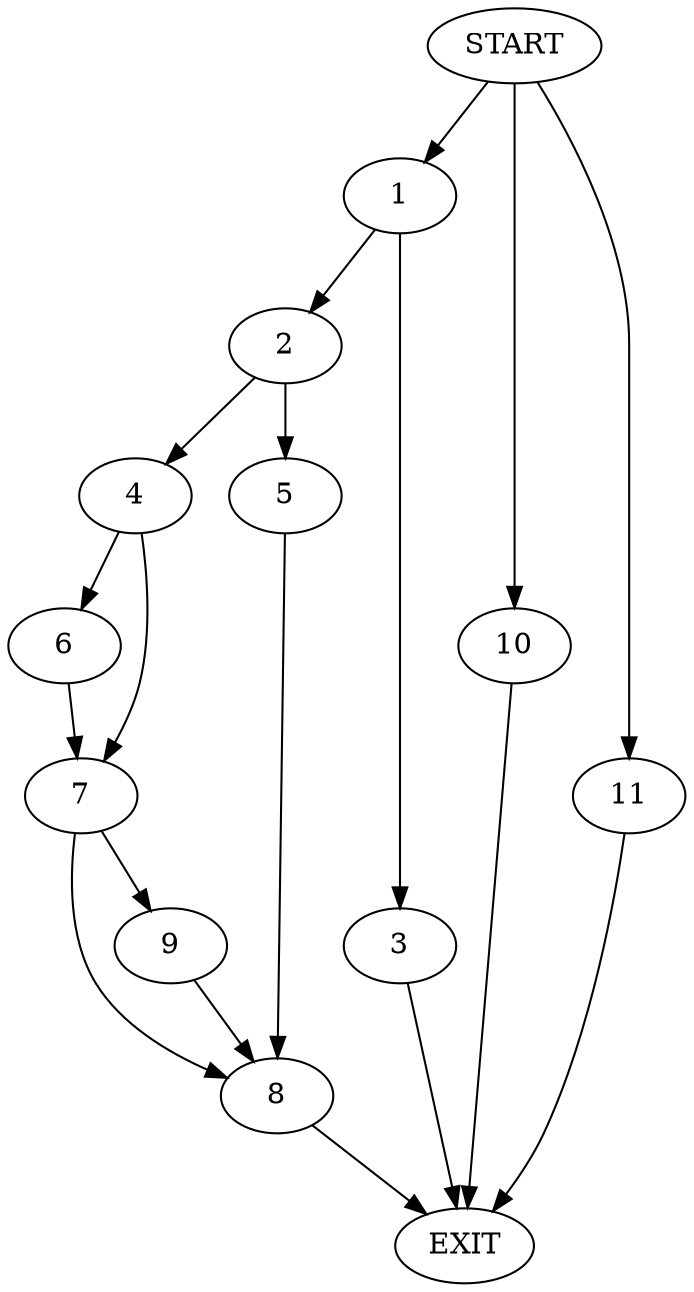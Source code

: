 digraph {
0 [label="START"]
12 [label="EXIT"]
0 -> 1
1 -> 2
1 -> 3
3 -> 12
2 -> 4
2 -> 5
4 -> 6
4 -> 7
5 -> 8
8 -> 12
6 -> 7
7 -> 9
7 -> 8
0 -> 10
10 -> 12
9 -> 8
0 -> 11
11 -> 12
}
